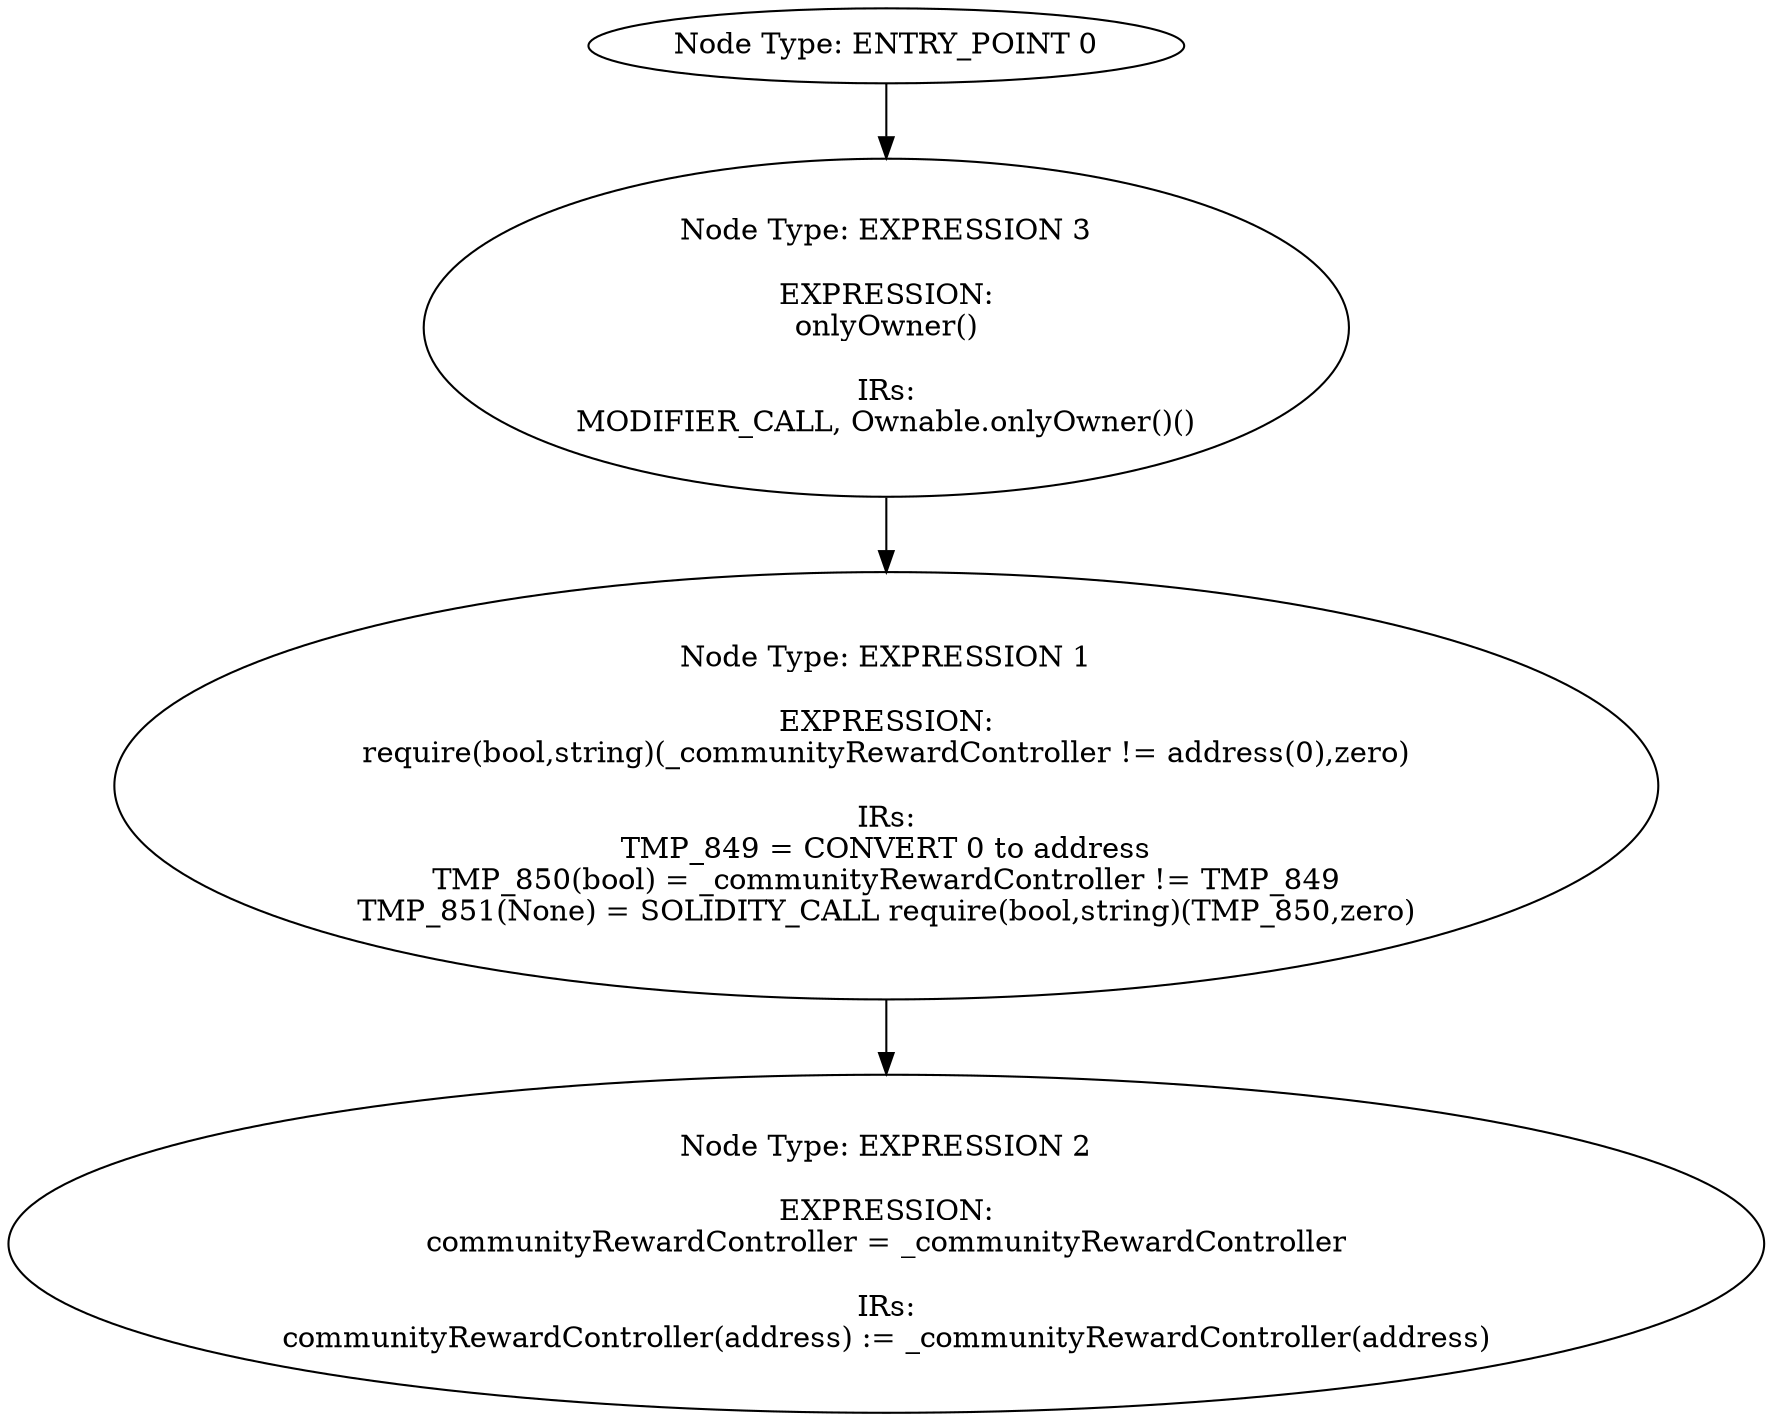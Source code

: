 digraph{
0[label="Node Type: ENTRY_POINT 0
"];
0->3;
1[label="Node Type: EXPRESSION 1

EXPRESSION:
require(bool,string)(_communityRewardController != address(0),zero)

IRs:
TMP_849 = CONVERT 0 to address
TMP_850(bool) = _communityRewardController != TMP_849
TMP_851(None) = SOLIDITY_CALL require(bool,string)(TMP_850,zero)"];
1->2;
2[label="Node Type: EXPRESSION 2

EXPRESSION:
communityRewardController = _communityRewardController

IRs:
communityRewardController(address) := _communityRewardController(address)"];
3[label="Node Type: EXPRESSION 3

EXPRESSION:
onlyOwner()

IRs:
MODIFIER_CALL, Ownable.onlyOwner()()"];
3->1;
}
